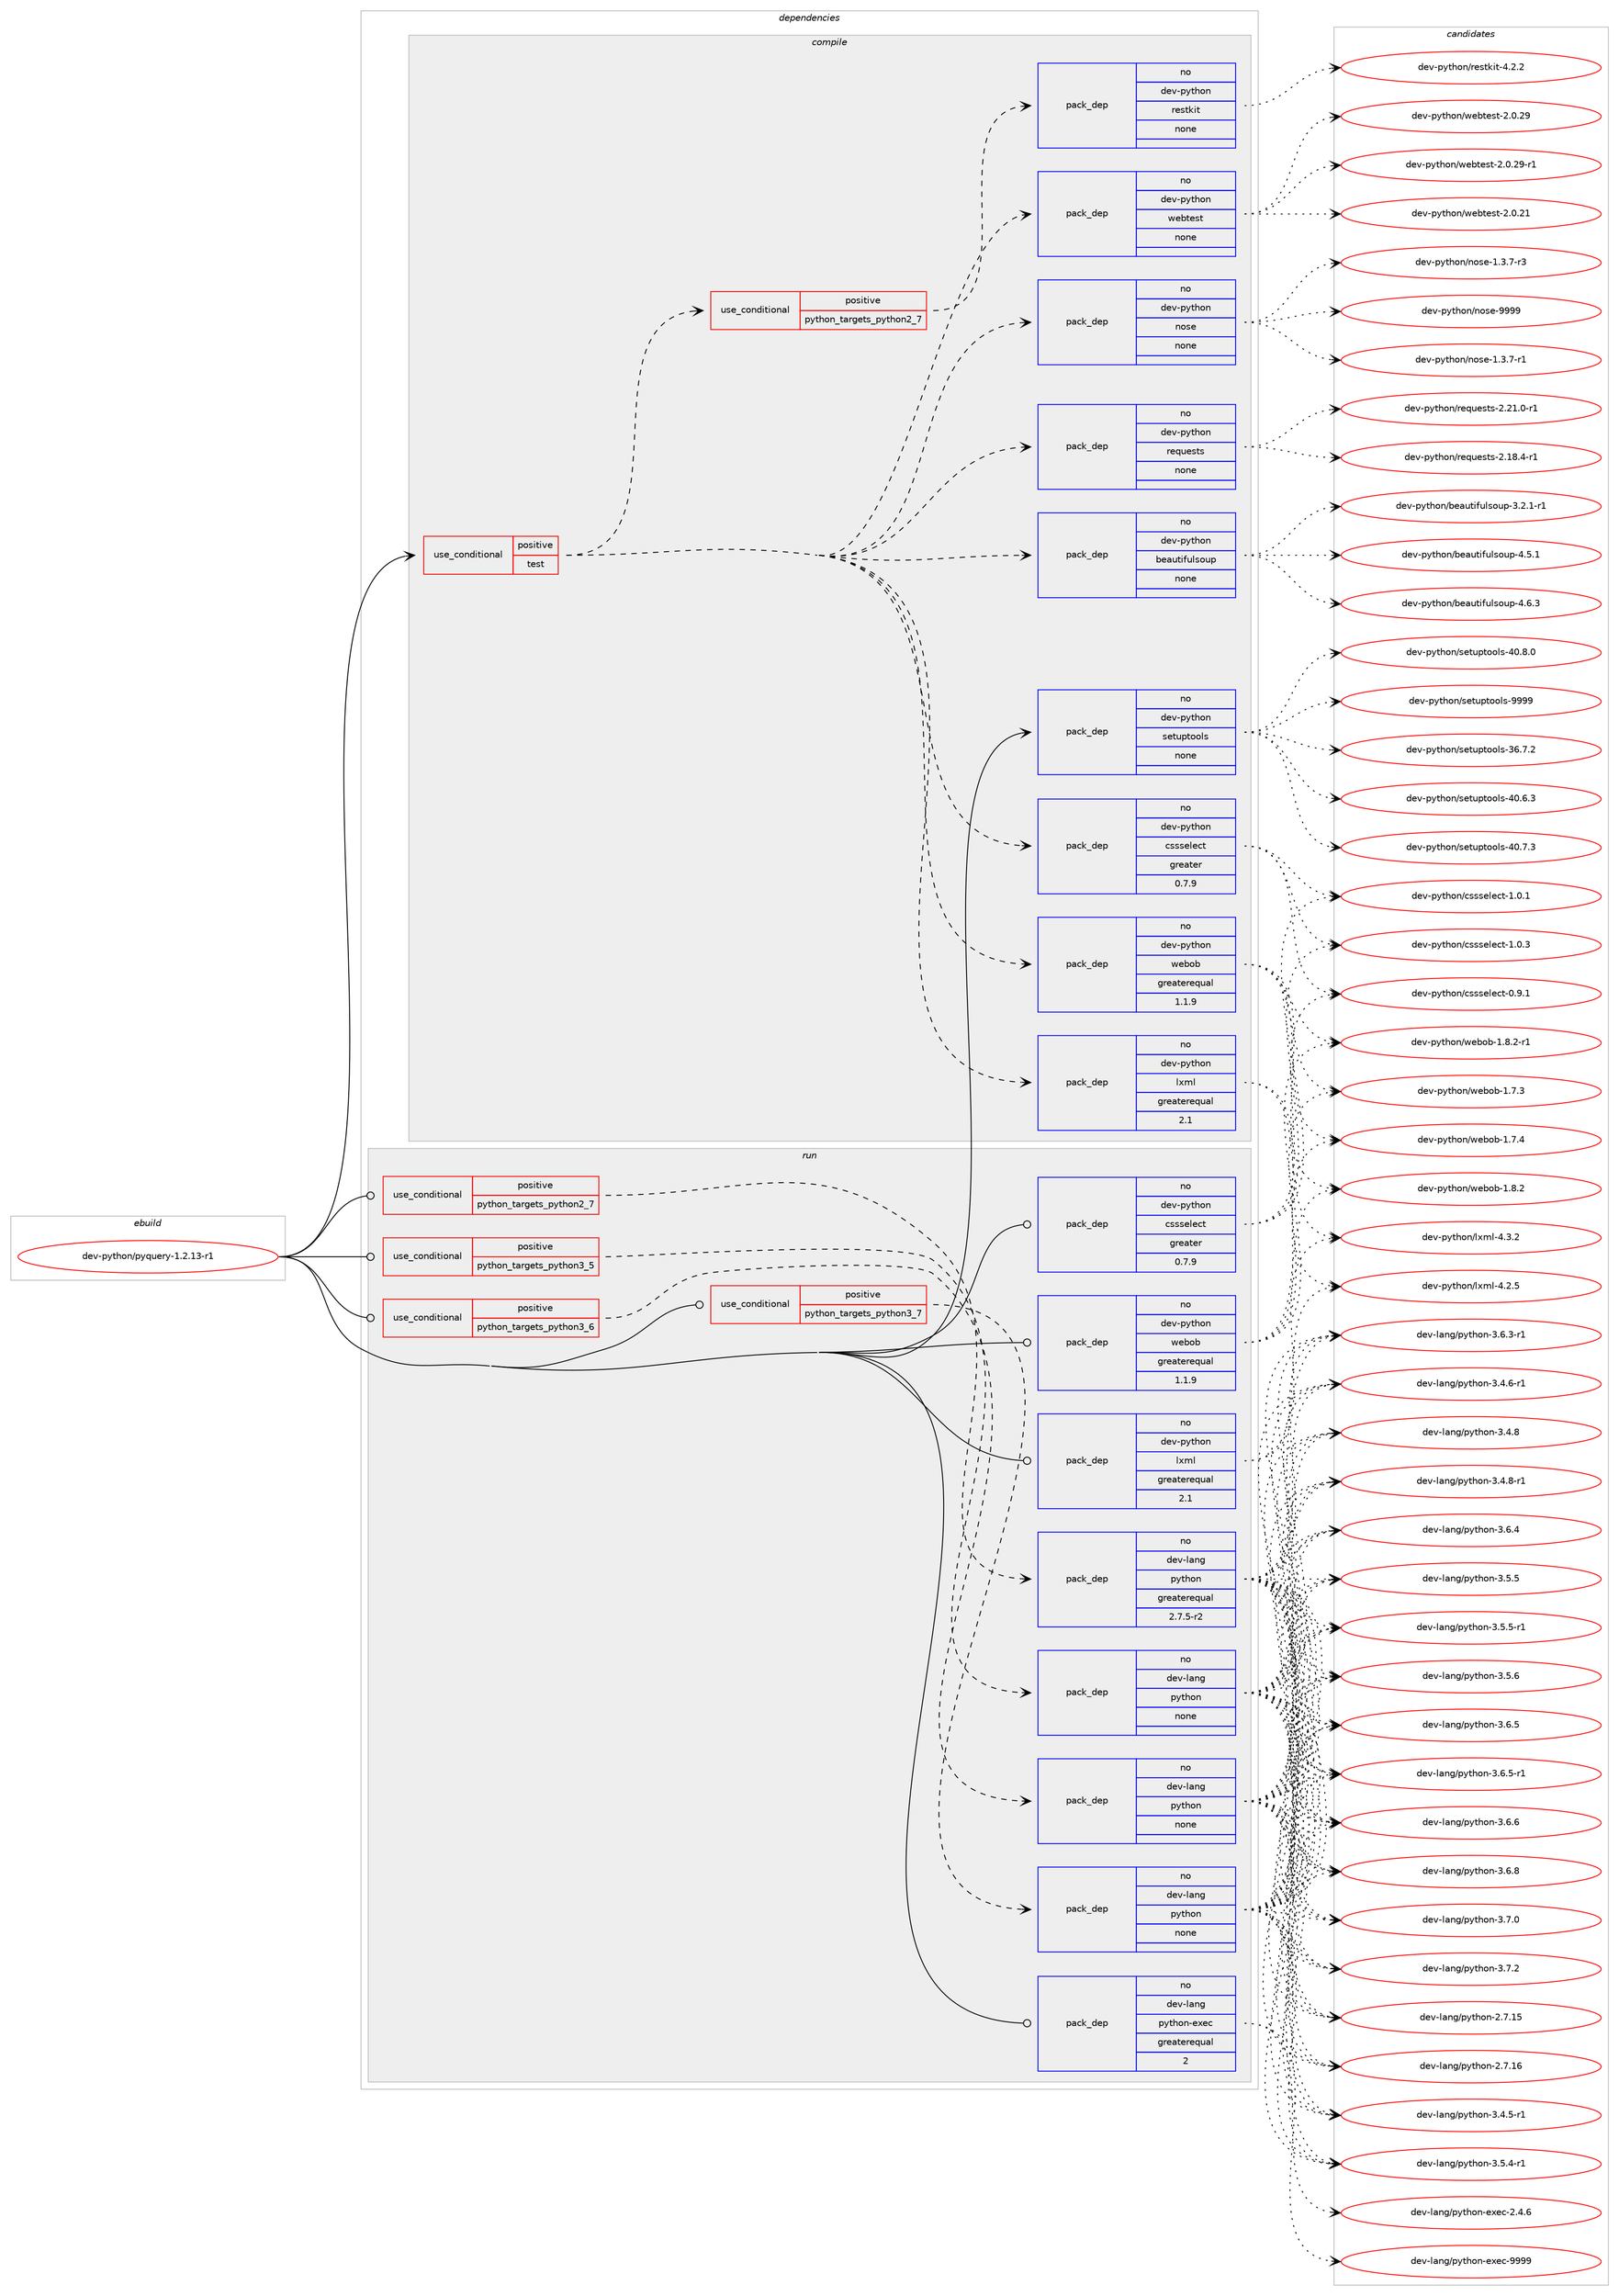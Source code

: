 digraph prolog {

# *************
# Graph options
# *************

newrank=true;
concentrate=true;
compound=true;
graph [rankdir=LR,fontname=Helvetica,fontsize=10,ranksep=1.5];#, ranksep=2.5, nodesep=0.2];
edge  [arrowhead=vee];
node  [fontname=Helvetica,fontsize=10];

# **********
# The ebuild
# **********

subgraph cluster_leftcol {
color=gray;
rank=same;
label=<<i>ebuild</i>>;
id [label="dev-python/pyquery-1.2.13-r1", color=red, width=4, href="../dev-python/pyquery-1.2.13-r1.svg"];
}

# ****************
# The dependencies
# ****************

subgraph cluster_midcol {
color=gray;
label=<<i>dependencies</i>>;
subgraph cluster_compile {
fillcolor="#eeeeee";
style=filled;
label=<<i>compile</i>>;
subgraph cond381639 {
dependency1431836 [label=<<TABLE BORDER="0" CELLBORDER="1" CELLSPACING="0" CELLPADDING="4"><TR><TD ROWSPAN="3" CELLPADDING="10">use_conditional</TD></TR><TR><TD>positive</TD></TR><TR><TD>test</TD></TR></TABLE>>, shape=none, color=red];
subgraph pack1026858 {
dependency1431837 [label=<<TABLE BORDER="0" CELLBORDER="1" CELLSPACING="0" CELLPADDING="4" WIDTH="220"><TR><TD ROWSPAN="6" CELLPADDING="30">pack_dep</TD></TR><TR><TD WIDTH="110">no</TD></TR><TR><TD>dev-python</TD></TR><TR><TD>lxml</TD></TR><TR><TD>greaterequal</TD></TR><TR><TD>2.1</TD></TR></TABLE>>, shape=none, color=blue];
}
dependency1431836:e -> dependency1431837:w [weight=20,style="dashed",arrowhead="vee"];
subgraph pack1026859 {
dependency1431838 [label=<<TABLE BORDER="0" CELLBORDER="1" CELLSPACING="0" CELLPADDING="4" WIDTH="220"><TR><TD ROWSPAN="6" CELLPADDING="30">pack_dep</TD></TR><TR><TD WIDTH="110">no</TD></TR><TR><TD>dev-python</TD></TR><TR><TD>cssselect</TD></TR><TR><TD>greater</TD></TR><TR><TD>0.7.9</TD></TR></TABLE>>, shape=none, color=blue];
}
dependency1431836:e -> dependency1431838:w [weight=20,style="dashed",arrowhead="vee"];
subgraph pack1026860 {
dependency1431839 [label=<<TABLE BORDER="0" CELLBORDER="1" CELLSPACING="0" CELLPADDING="4" WIDTH="220"><TR><TD ROWSPAN="6" CELLPADDING="30">pack_dep</TD></TR><TR><TD WIDTH="110">no</TD></TR><TR><TD>dev-python</TD></TR><TR><TD>webob</TD></TR><TR><TD>greaterequal</TD></TR><TR><TD>1.1.9</TD></TR></TABLE>>, shape=none, color=blue];
}
dependency1431836:e -> dependency1431839:w [weight=20,style="dashed",arrowhead="vee"];
subgraph pack1026861 {
dependency1431840 [label=<<TABLE BORDER="0" CELLBORDER="1" CELLSPACING="0" CELLPADDING="4" WIDTH="220"><TR><TD ROWSPAN="6" CELLPADDING="30">pack_dep</TD></TR><TR><TD WIDTH="110">no</TD></TR><TR><TD>dev-python</TD></TR><TR><TD>beautifulsoup</TD></TR><TR><TD>none</TD></TR><TR><TD></TD></TR></TABLE>>, shape=none, color=blue];
}
dependency1431836:e -> dependency1431840:w [weight=20,style="dashed",arrowhead="vee"];
subgraph pack1026862 {
dependency1431841 [label=<<TABLE BORDER="0" CELLBORDER="1" CELLSPACING="0" CELLPADDING="4" WIDTH="220"><TR><TD ROWSPAN="6" CELLPADDING="30">pack_dep</TD></TR><TR><TD WIDTH="110">no</TD></TR><TR><TD>dev-python</TD></TR><TR><TD>requests</TD></TR><TR><TD>none</TD></TR><TR><TD></TD></TR></TABLE>>, shape=none, color=blue];
}
dependency1431836:e -> dependency1431841:w [weight=20,style="dashed",arrowhead="vee"];
subgraph pack1026863 {
dependency1431842 [label=<<TABLE BORDER="0" CELLBORDER="1" CELLSPACING="0" CELLPADDING="4" WIDTH="220"><TR><TD ROWSPAN="6" CELLPADDING="30">pack_dep</TD></TR><TR><TD WIDTH="110">no</TD></TR><TR><TD>dev-python</TD></TR><TR><TD>nose</TD></TR><TR><TD>none</TD></TR><TR><TD></TD></TR></TABLE>>, shape=none, color=blue];
}
dependency1431836:e -> dependency1431842:w [weight=20,style="dashed",arrowhead="vee"];
subgraph pack1026864 {
dependency1431843 [label=<<TABLE BORDER="0" CELLBORDER="1" CELLSPACING="0" CELLPADDING="4" WIDTH="220"><TR><TD ROWSPAN="6" CELLPADDING="30">pack_dep</TD></TR><TR><TD WIDTH="110">no</TD></TR><TR><TD>dev-python</TD></TR><TR><TD>webtest</TD></TR><TR><TD>none</TD></TR><TR><TD></TD></TR></TABLE>>, shape=none, color=blue];
}
dependency1431836:e -> dependency1431843:w [weight=20,style="dashed",arrowhead="vee"];
subgraph cond381640 {
dependency1431844 [label=<<TABLE BORDER="0" CELLBORDER="1" CELLSPACING="0" CELLPADDING="4"><TR><TD ROWSPAN="3" CELLPADDING="10">use_conditional</TD></TR><TR><TD>positive</TD></TR><TR><TD>python_targets_python2_7</TD></TR></TABLE>>, shape=none, color=red];
subgraph pack1026865 {
dependency1431845 [label=<<TABLE BORDER="0" CELLBORDER="1" CELLSPACING="0" CELLPADDING="4" WIDTH="220"><TR><TD ROWSPAN="6" CELLPADDING="30">pack_dep</TD></TR><TR><TD WIDTH="110">no</TD></TR><TR><TD>dev-python</TD></TR><TR><TD>restkit</TD></TR><TR><TD>none</TD></TR><TR><TD></TD></TR></TABLE>>, shape=none, color=blue];
}
dependency1431844:e -> dependency1431845:w [weight=20,style="dashed",arrowhead="vee"];
}
dependency1431836:e -> dependency1431844:w [weight=20,style="dashed",arrowhead="vee"];
}
id:e -> dependency1431836:w [weight=20,style="solid",arrowhead="vee"];
subgraph pack1026866 {
dependency1431846 [label=<<TABLE BORDER="0" CELLBORDER="1" CELLSPACING="0" CELLPADDING="4" WIDTH="220"><TR><TD ROWSPAN="6" CELLPADDING="30">pack_dep</TD></TR><TR><TD WIDTH="110">no</TD></TR><TR><TD>dev-python</TD></TR><TR><TD>setuptools</TD></TR><TR><TD>none</TD></TR><TR><TD></TD></TR></TABLE>>, shape=none, color=blue];
}
id:e -> dependency1431846:w [weight=20,style="solid",arrowhead="vee"];
}
subgraph cluster_compileandrun {
fillcolor="#eeeeee";
style=filled;
label=<<i>compile and run</i>>;
}
subgraph cluster_run {
fillcolor="#eeeeee";
style=filled;
label=<<i>run</i>>;
subgraph cond381641 {
dependency1431847 [label=<<TABLE BORDER="0" CELLBORDER="1" CELLSPACING="0" CELLPADDING="4"><TR><TD ROWSPAN="3" CELLPADDING="10">use_conditional</TD></TR><TR><TD>positive</TD></TR><TR><TD>python_targets_python2_7</TD></TR></TABLE>>, shape=none, color=red];
subgraph pack1026867 {
dependency1431848 [label=<<TABLE BORDER="0" CELLBORDER="1" CELLSPACING="0" CELLPADDING="4" WIDTH="220"><TR><TD ROWSPAN="6" CELLPADDING="30">pack_dep</TD></TR><TR><TD WIDTH="110">no</TD></TR><TR><TD>dev-lang</TD></TR><TR><TD>python</TD></TR><TR><TD>greaterequal</TD></TR><TR><TD>2.7.5-r2</TD></TR></TABLE>>, shape=none, color=blue];
}
dependency1431847:e -> dependency1431848:w [weight=20,style="dashed",arrowhead="vee"];
}
id:e -> dependency1431847:w [weight=20,style="solid",arrowhead="odot"];
subgraph cond381642 {
dependency1431849 [label=<<TABLE BORDER="0" CELLBORDER="1" CELLSPACING="0" CELLPADDING="4"><TR><TD ROWSPAN="3" CELLPADDING="10">use_conditional</TD></TR><TR><TD>positive</TD></TR><TR><TD>python_targets_python3_5</TD></TR></TABLE>>, shape=none, color=red];
subgraph pack1026868 {
dependency1431850 [label=<<TABLE BORDER="0" CELLBORDER="1" CELLSPACING="0" CELLPADDING="4" WIDTH="220"><TR><TD ROWSPAN="6" CELLPADDING="30">pack_dep</TD></TR><TR><TD WIDTH="110">no</TD></TR><TR><TD>dev-lang</TD></TR><TR><TD>python</TD></TR><TR><TD>none</TD></TR><TR><TD></TD></TR></TABLE>>, shape=none, color=blue];
}
dependency1431849:e -> dependency1431850:w [weight=20,style="dashed",arrowhead="vee"];
}
id:e -> dependency1431849:w [weight=20,style="solid",arrowhead="odot"];
subgraph cond381643 {
dependency1431851 [label=<<TABLE BORDER="0" CELLBORDER="1" CELLSPACING="0" CELLPADDING="4"><TR><TD ROWSPAN="3" CELLPADDING="10">use_conditional</TD></TR><TR><TD>positive</TD></TR><TR><TD>python_targets_python3_6</TD></TR></TABLE>>, shape=none, color=red];
subgraph pack1026869 {
dependency1431852 [label=<<TABLE BORDER="0" CELLBORDER="1" CELLSPACING="0" CELLPADDING="4" WIDTH="220"><TR><TD ROWSPAN="6" CELLPADDING="30">pack_dep</TD></TR><TR><TD WIDTH="110">no</TD></TR><TR><TD>dev-lang</TD></TR><TR><TD>python</TD></TR><TR><TD>none</TD></TR><TR><TD></TD></TR></TABLE>>, shape=none, color=blue];
}
dependency1431851:e -> dependency1431852:w [weight=20,style="dashed",arrowhead="vee"];
}
id:e -> dependency1431851:w [weight=20,style="solid",arrowhead="odot"];
subgraph cond381644 {
dependency1431853 [label=<<TABLE BORDER="0" CELLBORDER="1" CELLSPACING="0" CELLPADDING="4"><TR><TD ROWSPAN="3" CELLPADDING="10">use_conditional</TD></TR><TR><TD>positive</TD></TR><TR><TD>python_targets_python3_7</TD></TR></TABLE>>, shape=none, color=red];
subgraph pack1026870 {
dependency1431854 [label=<<TABLE BORDER="0" CELLBORDER="1" CELLSPACING="0" CELLPADDING="4" WIDTH="220"><TR><TD ROWSPAN="6" CELLPADDING="30">pack_dep</TD></TR><TR><TD WIDTH="110">no</TD></TR><TR><TD>dev-lang</TD></TR><TR><TD>python</TD></TR><TR><TD>none</TD></TR><TR><TD></TD></TR></TABLE>>, shape=none, color=blue];
}
dependency1431853:e -> dependency1431854:w [weight=20,style="dashed",arrowhead="vee"];
}
id:e -> dependency1431853:w [weight=20,style="solid",arrowhead="odot"];
subgraph pack1026871 {
dependency1431855 [label=<<TABLE BORDER="0" CELLBORDER="1" CELLSPACING="0" CELLPADDING="4" WIDTH="220"><TR><TD ROWSPAN="6" CELLPADDING="30">pack_dep</TD></TR><TR><TD WIDTH="110">no</TD></TR><TR><TD>dev-lang</TD></TR><TR><TD>python-exec</TD></TR><TR><TD>greaterequal</TD></TR><TR><TD>2</TD></TR></TABLE>>, shape=none, color=blue];
}
id:e -> dependency1431855:w [weight=20,style="solid",arrowhead="odot"];
subgraph pack1026872 {
dependency1431856 [label=<<TABLE BORDER="0" CELLBORDER="1" CELLSPACING="0" CELLPADDING="4" WIDTH="220"><TR><TD ROWSPAN="6" CELLPADDING="30">pack_dep</TD></TR><TR><TD WIDTH="110">no</TD></TR><TR><TD>dev-python</TD></TR><TR><TD>cssselect</TD></TR><TR><TD>greater</TD></TR><TR><TD>0.7.9</TD></TR></TABLE>>, shape=none, color=blue];
}
id:e -> dependency1431856:w [weight=20,style="solid",arrowhead="odot"];
subgraph pack1026873 {
dependency1431857 [label=<<TABLE BORDER="0" CELLBORDER="1" CELLSPACING="0" CELLPADDING="4" WIDTH="220"><TR><TD ROWSPAN="6" CELLPADDING="30">pack_dep</TD></TR><TR><TD WIDTH="110">no</TD></TR><TR><TD>dev-python</TD></TR><TR><TD>lxml</TD></TR><TR><TD>greaterequal</TD></TR><TR><TD>2.1</TD></TR></TABLE>>, shape=none, color=blue];
}
id:e -> dependency1431857:w [weight=20,style="solid",arrowhead="odot"];
subgraph pack1026874 {
dependency1431858 [label=<<TABLE BORDER="0" CELLBORDER="1" CELLSPACING="0" CELLPADDING="4" WIDTH="220"><TR><TD ROWSPAN="6" CELLPADDING="30">pack_dep</TD></TR><TR><TD WIDTH="110">no</TD></TR><TR><TD>dev-python</TD></TR><TR><TD>webob</TD></TR><TR><TD>greaterequal</TD></TR><TR><TD>1.1.9</TD></TR></TABLE>>, shape=none, color=blue];
}
id:e -> dependency1431858:w [weight=20,style="solid",arrowhead="odot"];
}
}

# **************
# The candidates
# **************

subgraph cluster_choices {
rank=same;
color=gray;
label=<<i>candidates</i>>;

subgraph choice1026858 {
color=black;
nodesep=1;
choice1001011184511212111610411111047108120109108455246504653 [label="dev-python/lxml-4.2.5", color=red, width=4,href="../dev-python/lxml-4.2.5.svg"];
choice1001011184511212111610411111047108120109108455246514650 [label="dev-python/lxml-4.3.2", color=red, width=4,href="../dev-python/lxml-4.3.2.svg"];
dependency1431837:e -> choice1001011184511212111610411111047108120109108455246504653:w [style=dotted,weight="100"];
dependency1431837:e -> choice1001011184511212111610411111047108120109108455246514650:w [style=dotted,weight="100"];
}
subgraph choice1026859 {
color=black;
nodesep=1;
choice10010111845112121116104111110479911511511510110810199116454846574649 [label="dev-python/cssselect-0.9.1", color=red, width=4,href="../dev-python/cssselect-0.9.1.svg"];
choice10010111845112121116104111110479911511511510110810199116454946484649 [label="dev-python/cssselect-1.0.1", color=red, width=4,href="../dev-python/cssselect-1.0.1.svg"];
choice10010111845112121116104111110479911511511510110810199116454946484651 [label="dev-python/cssselect-1.0.3", color=red, width=4,href="../dev-python/cssselect-1.0.3.svg"];
dependency1431838:e -> choice10010111845112121116104111110479911511511510110810199116454846574649:w [style=dotted,weight="100"];
dependency1431838:e -> choice10010111845112121116104111110479911511511510110810199116454946484649:w [style=dotted,weight="100"];
dependency1431838:e -> choice10010111845112121116104111110479911511511510110810199116454946484651:w [style=dotted,weight="100"];
}
subgraph choice1026860 {
color=black;
nodesep=1;
choice10010111845112121116104111110471191019811198454946554651 [label="dev-python/webob-1.7.3", color=red, width=4,href="../dev-python/webob-1.7.3.svg"];
choice10010111845112121116104111110471191019811198454946554652 [label="dev-python/webob-1.7.4", color=red, width=4,href="../dev-python/webob-1.7.4.svg"];
choice10010111845112121116104111110471191019811198454946564650 [label="dev-python/webob-1.8.2", color=red, width=4,href="../dev-python/webob-1.8.2.svg"];
choice100101118451121211161041111104711910198111984549465646504511449 [label="dev-python/webob-1.8.2-r1", color=red, width=4,href="../dev-python/webob-1.8.2-r1.svg"];
dependency1431839:e -> choice10010111845112121116104111110471191019811198454946554651:w [style=dotted,weight="100"];
dependency1431839:e -> choice10010111845112121116104111110471191019811198454946554652:w [style=dotted,weight="100"];
dependency1431839:e -> choice10010111845112121116104111110471191019811198454946564650:w [style=dotted,weight="100"];
dependency1431839:e -> choice100101118451121211161041111104711910198111984549465646504511449:w [style=dotted,weight="100"];
}
subgraph choice1026861 {
color=black;
nodesep=1;
choice100101118451121211161041111104798101971171161051021171081151111171124551465046494511449 [label="dev-python/beautifulsoup-3.2.1-r1", color=red, width=4,href="../dev-python/beautifulsoup-3.2.1-r1.svg"];
choice10010111845112121116104111110479810197117116105102117108115111117112455246534649 [label="dev-python/beautifulsoup-4.5.1", color=red, width=4,href="../dev-python/beautifulsoup-4.5.1.svg"];
choice10010111845112121116104111110479810197117116105102117108115111117112455246544651 [label="dev-python/beautifulsoup-4.6.3", color=red, width=4,href="../dev-python/beautifulsoup-4.6.3.svg"];
dependency1431840:e -> choice100101118451121211161041111104798101971171161051021171081151111171124551465046494511449:w [style=dotted,weight="100"];
dependency1431840:e -> choice10010111845112121116104111110479810197117116105102117108115111117112455246534649:w [style=dotted,weight="100"];
dependency1431840:e -> choice10010111845112121116104111110479810197117116105102117108115111117112455246544651:w [style=dotted,weight="100"];
}
subgraph choice1026862 {
color=black;
nodesep=1;
choice1001011184511212111610411111047114101113117101115116115455046495646524511449 [label="dev-python/requests-2.18.4-r1", color=red, width=4,href="../dev-python/requests-2.18.4-r1.svg"];
choice1001011184511212111610411111047114101113117101115116115455046504946484511449 [label="dev-python/requests-2.21.0-r1", color=red, width=4,href="../dev-python/requests-2.21.0-r1.svg"];
dependency1431841:e -> choice1001011184511212111610411111047114101113117101115116115455046495646524511449:w [style=dotted,weight="100"];
dependency1431841:e -> choice1001011184511212111610411111047114101113117101115116115455046504946484511449:w [style=dotted,weight="100"];
}
subgraph choice1026863 {
color=black;
nodesep=1;
choice10010111845112121116104111110471101111151014549465146554511449 [label="dev-python/nose-1.3.7-r1", color=red, width=4,href="../dev-python/nose-1.3.7-r1.svg"];
choice10010111845112121116104111110471101111151014549465146554511451 [label="dev-python/nose-1.3.7-r3", color=red, width=4,href="../dev-python/nose-1.3.7-r3.svg"];
choice10010111845112121116104111110471101111151014557575757 [label="dev-python/nose-9999", color=red, width=4,href="../dev-python/nose-9999.svg"];
dependency1431842:e -> choice10010111845112121116104111110471101111151014549465146554511449:w [style=dotted,weight="100"];
dependency1431842:e -> choice10010111845112121116104111110471101111151014549465146554511451:w [style=dotted,weight="100"];
dependency1431842:e -> choice10010111845112121116104111110471101111151014557575757:w [style=dotted,weight="100"];
}
subgraph choice1026864 {
color=black;
nodesep=1;
choice10010111845112121116104111110471191019811610111511645504648465049 [label="dev-python/webtest-2.0.21", color=red, width=4,href="../dev-python/webtest-2.0.21.svg"];
choice10010111845112121116104111110471191019811610111511645504648465057 [label="dev-python/webtest-2.0.29", color=red, width=4,href="../dev-python/webtest-2.0.29.svg"];
choice100101118451121211161041111104711910198116101115116455046484650574511449 [label="dev-python/webtest-2.0.29-r1", color=red, width=4,href="../dev-python/webtest-2.0.29-r1.svg"];
dependency1431843:e -> choice10010111845112121116104111110471191019811610111511645504648465049:w [style=dotted,weight="100"];
dependency1431843:e -> choice10010111845112121116104111110471191019811610111511645504648465057:w [style=dotted,weight="100"];
dependency1431843:e -> choice100101118451121211161041111104711910198116101115116455046484650574511449:w [style=dotted,weight="100"];
}
subgraph choice1026865 {
color=black;
nodesep=1;
choice1001011184511212111610411111047114101115116107105116455246504650 [label="dev-python/restkit-4.2.2", color=red, width=4,href="../dev-python/restkit-4.2.2.svg"];
dependency1431845:e -> choice1001011184511212111610411111047114101115116107105116455246504650:w [style=dotted,weight="100"];
}
subgraph choice1026866 {
color=black;
nodesep=1;
choice100101118451121211161041111104711510111611711211611111110811545515446554650 [label="dev-python/setuptools-36.7.2", color=red, width=4,href="../dev-python/setuptools-36.7.2.svg"];
choice100101118451121211161041111104711510111611711211611111110811545524846544651 [label="dev-python/setuptools-40.6.3", color=red, width=4,href="../dev-python/setuptools-40.6.3.svg"];
choice100101118451121211161041111104711510111611711211611111110811545524846554651 [label="dev-python/setuptools-40.7.3", color=red, width=4,href="../dev-python/setuptools-40.7.3.svg"];
choice100101118451121211161041111104711510111611711211611111110811545524846564648 [label="dev-python/setuptools-40.8.0", color=red, width=4,href="../dev-python/setuptools-40.8.0.svg"];
choice10010111845112121116104111110471151011161171121161111111081154557575757 [label="dev-python/setuptools-9999", color=red, width=4,href="../dev-python/setuptools-9999.svg"];
dependency1431846:e -> choice100101118451121211161041111104711510111611711211611111110811545515446554650:w [style=dotted,weight="100"];
dependency1431846:e -> choice100101118451121211161041111104711510111611711211611111110811545524846544651:w [style=dotted,weight="100"];
dependency1431846:e -> choice100101118451121211161041111104711510111611711211611111110811545524846554651:w [style=dotted,weight="100"];
dependency1431846:e -> choice100101118451121211161041111104711510111611711211611111110811545524846564648:w [style=dotted,weight="100"];
dependency1431846:e -> choice10010111845112121116104111110471151011161171121161111111081154557575757:w [style=dotted,weight="100"];
}
subgraph choice1026867 {
color=black;
nodesep=1;
choice10010111845108971101034711212111610411111045504655464953 [label="dev-lang/python-2.7.15", color=red, width=4,href="../dev-lang/python-2.7.15.svg"];
choice10010111845108971101034711212111610411111045504655464954 [label="dev-lang/python-2.7.16", color=red, width=4,href="../dev-lang/python-2.7.16.svg"];
choice1001011184510897110103471121211161041111104551465246534511449 [label="dev-lang/python-3.4.5-r1", color=red, width=4,href="../dev-lang/python-3.4.5-r1.svg"];
choice1001011184510897110103471121211161041111104551465246544511449 [label="dev-lang/python-3.4.6-r1", color=red, width=4,href="../dev-lang/python-3.4.6-r1.svg"];
choice100101118451089711010347112121116104111110455146524656 [label="dev-lang/python-3.4.8", color=red, width=4,href="../dev-lang/python-3.4.8.svg"];
choice1001011184510897110103471121211161041111104551465246564511449 [label="dev-lang/python-3.4.8-r1", color=red, width=4,href="../dev-lang/python-3.4.8-r1.svg"];
choice1001011184510897110103471121211161041111104551465346524511449 [label="dev-lang/python-3.5.4-r1", color=red, width=4,href="../dev-lang/python-3.5.4-r1.svg"];
choice100101118451089711010347112121116104111110455146534653 [label="dev-lang/python-3.5.5", color=red, width=4,href="../dev-lang/python-3.5.5.svg"];
choice1001011184510897110103471121211161041111104551465346534511449 [label="dev-lang/python-3.5.5-r1", color=red, width=4,href="../dev-lang/python-3.5.5-r1.svg"];
choice100101118451089711010347112121116104111110455146534654 [label="dev-lang/python-3.5.6", color=red, width=4,href="../dev-lang/python-3.5.6.svg"];
choice1001011184510897110103471121211161041111104551465446514511449 [label="dev-lang/python-3.6.3-r1", color=red, width=4,href="../dev-lang/python-3.6.3-r1.svg"];
choice100101118451089711010347112121116104111110455146544652 [label="dev-lang/python-3.6.4", color=red, width=4,href="../dev-lang/python-3.6.4.svg"];
choice100101118451089711010347112121116104111110455146544653 [label="dev-lang/python-3.6.5", color=red, width=4,href="../dev-lang/python-3.6.5.svg"];
choice1001011184510897110103471121211161041111104551465446534511449 [label="dev-lang/python-3.6.5-r1", color=red, width=4,href="../dev-lang/python-3.6.5-r1.svg"];
choice100101118451089711010347112121116104111110455146544654 [label="dev-lang/python-3.6.6", color=red, width=4,href="../dev-lang/python-3.6.6.svg"];
choice100101118451089711010347112121116104111110455146544656 [label="dev-lang/python-3.6.8", color=red, width=4,href="../dev-lang/python-3.6.8.svg"];
choice100101118451089711010347112121116104111110455146554648 [label="dev-lang/python-3.7.0", color=red, width=4,href="../dev-lang/python-3.7.0.svg"];
choice100101118451089711010347112121116104111110455146554650 [label="dev-lang/python-3.7.2", color=red, width=4,href="../dev-lang/python-3.7.2.svg"];
dependency1431848:e -> choice10010111845108971101034711212111610411111045504655464953:w [style=dotted,weight="100"];
dependency1431848:e -> choice10010111845108971101034711212111610411111045504655464954:w [style=dotted,weight="100"];
dependency1431848:e -> choice1001011184510897110103471121211161041111104551465246534511449:w [style=dotted,weight="100"];
dependency1431848:e -> choice1001011184510897110103471121211161041111104551465246544511449:w [style=dotted,weight="100"];
dependency1431848:e -> choice100101118451089711010347112121116104111110455146524656:w [style=dotted,weight="100"];
dependency1431848:e -> choice1001011184510897110103471121211161041111104551465246564511449:w [style=dotted,weight="100"];
dependency1431848:e -> choice1001011184510897110103471121211161041111104551465346524511449:w [style=dotted,weight="100"];
dependency1431848:e -> choice100101118451089711010347112121116104111110455146534653:w [style=dotted,weight="100"];
dependency1431848:e -> choice1001011184510897110103471121211161041111104551465346534511449:w [style=dotted,weight="100"];
dependency1431848:e -> choice100101118451089711010347112121116104111110455146534654:w [style=dotted,weight="100"];
dependency1431848:e -> choice1001011184510897110103471121211161041111104551465446514511449:w [style=dotted,weight="100"];
dependency1431848:e -> choice100101118451089711010347112121116104111110455146544652:w [style=dotted,weight="100"];
dependency1431848:e -> choice100101118451089711010347112121116104111110455146544653:w [style=dotted,weight="100"];
dependency1431848:e -> choice1001011184510897110103471121211161041111104551465446534511449:w [style=dotted,weight="100"];
dependency1431848:e -> choice100101118451089711010347112121116104111110455146544654:w [style=dotted,weight="100"];
dependency1431848:e -> choice100101118451089711010347112121116104111110455146544656:w [style=dotted,weight="100"];
dependency1431848:e -> choice100101118451089711010347112121116104111110455146554648:w [style=dotted,weight="100"];
dependency1431848:e -> choice100101118451089711010347112121116104111110455146554650:w [style=dotted,weight="100"];
}
subgraph choice1026868 {
color=black;
nodesep=1;
choice10010111845108971101034711212111610411111045504655464953 [label="dev-lang/python-2.7.15", color=red, width=4,href="../dev-lang/python-2.7.15.svg"];
choice10010111845108971101034711212111610411111045504655464954 [label="dev-lang/python-2.7.16", color=red, width=4,href="../dev-lang/python-2.7.16.svg"];
choice1001011184510897110103471121211161041111104551465246534511449 [label="dev-lang/python-3.4.5-r1", color=red, width=4,href="../dev-lang/python-3.4.5-r1.svg"];
choice1001011184510897110103471121211161041111104551465246544511449 [label="dev-lang/python-3.4.6-r1", color=red, width=4,href="../dev-lang/python-3.4.6-r1.svg"];
choice100101118451089711010347112121116104111110455146524656 [label="dev-lang/python-3.4.8", color=red, width=4,href="../dev-lang/python-3.4.8.svg"];
choice1001011184510897110103471121211161041111104551465246564511449 [label="dev-lang/python-3.4.8-r1", color=red, width=4,href="../dev-lang/python-3.4.8-r1.svg"];
choice1001011184510897110103471121211161041111104551465346524511449 [label="dev-lang/python-3.5.4-r1", color=red, width=4,href="../dev-lang/python-3.5.4-r1.svg"];
choice100101118451089711010347112121116104111110455146534653 [label="dev-lang/python-3.5.5", color=red, width=4,href="../dev-lang/python-3.5.5.svg"];
choice1001011184510897110103471121211161041111104551465346534511449 [label="dev-lang/python-3.5.5-r1", color=red, width=4,href="../dev-lang/python-3.5.5-r1.svg"];
choice100101118451089711010347112121116104111110455146534654 [label="dev-lang/python-3.5.6", color=red, width=4,href="../dev-lang/python-3.5.6.svg"];
choice1001011184510897110103471121211161041111104551465446514511449 [label="dev-lang/python-3.6.3-r1", color=red, width=4,href="../dev-lang/python-3.6.3-r1.svg"];
choice100101118451089711010347112121116104111110455146544652 [label="dev-lang/python-3.6.4", color=red, width=4,href="../dev-lang/python-3.6.4.svg"];
choice100101118451089711010347112121116104111110455146544653 [label="dev-lang/python-3.6.5", color=red, width=4,href="../dev-lang/python-3.6.5.svg"];
choice1001011184510897110103471121211161041111104551465446534511449 [label="dev-lang/python-3.6.5-r1", color=red, width=4,href="../dev-lang/python-3.6.5-r1.svg"];
choice100101118451089711010347112121116104111110455146544654 [label="dev-lang/python-3.6.6", color=red, width=4,href="../dev-lang/python-3.6.6.svg"];
choice100101118451089711010347112121116104111110455146544656 [label="dev-lang/python-3.6.8", color=red, width=4,href="../dev-lang/python-3.6.8.svg"];
choice100101118451089711010347112121116104111110455146554648 [label="dev-lang/python-3.7.0", color=red, width=4,href="../dev-lang/python-3.7.0.svg"];
choice100101118451089711010347112121116104111110455146554650 [label="dev-lang/python-3.7.2", color=red, width=4,href="../dev-lang/python-3.7.2.svg"];
dependency1431850:e -> choice10010111845108971101034711212111610411111045504655464953:w [style=dotted,weight="100"];
dependency1431850:e -> choice10010111845108971101034711212111610411111045504655464954:w [style=dotted,weight="100"];
dependency1431850:e -> choice1001011184510897110103471121211161041111104551465246534511449:w [style=dotted,weight="100"];
dependency1431850:e -> choice1001011184510897110103471121211161041111104551465246544511449:w [style=dotted,weight="100"];
dependency1431850:e -> choice100101118451089711010347112121116104111110455146524656:w [style=dotted,weight="100"];
dependency1431850:e -> choice1001011184510897110103471121211161041111104551465246564511449:w [style=dotted,weight="100"];
dependency1431850:e -> choice1001011184510897110103471121211161041111104551465346524511449:w [style=dotted,weight="100"];
dependency1431850:e -> choice100101118451089711010347112121116104111110455146534653:w [style=dotted,weight="100"];
dependency1431850:e -> choice1001011184510897110103471121211161041111104551465346534511449:w [style=dotted,weight="100"];
dependency1431850:e -> choice100101118451089711010347112121116104111110455146534654:w [style=dotted,weight="100"];
dependency1431850:e -> choice1001011184510897110103471121211161041111104551465446514511449:w [style=dotted,weight="100"];
dependency1431850:e -> choice100101118451089711010347112121116104111110455146544652:w [style=dotted,weight="100"];
dependency1431850:e -> choice100101118451089711010347112121116104111110455146544653:w [style=dotted,weight="100"];
dependency1431850:e -> choice1001011184510897110103471121211161041111104551465446534511449:w [style=dotted,weight="100"];
dependency1431850:e -> choice100101118451089711010347112121116104111110455146544654:w [style=dotted,weight="100"];
dependency1431850:e -> choice100101118451089711010347112121116104111110455146544656:w [style=dotted,weight="100"];
dependency1431850:e -> choice100101118451089711010347112121116104111110455146554648:w [style=dotted,weight="100"];
dependency1431850:e -> choice100101118451089711010347112121116104111110455146554650:w [style=dotted,weight="100"];
}
subgraph choice1026869 {
color=black;
nodesep=1;
choice10010111845108971101034711212111610411111045504655464953 [label="dev-lang/python-2.7.15", color=red, width=4,href="../dev-lang/python-2.7.15.svg"];
choice10010111845108971101034711212111610411111045504655464954 [label="dev-lang/python-2.7.16", color=red, width=4,href="../dev-lang/python-2.7.16.svg"];
choice1001011184510897110103471121211161041111104551465246534511449 [label="dev-lang/python-3.4.5-r1", color=red, width=4,href="../dev-lang/python-3.4.5-r1.svg"];
choice1001011184510897110103471121211161041111104551465246544511449 [label="dev-lang/python-3.4.6-r1", color=red, width=4,href="../dev-lang/python-3.4.6-r1.svg"];
choice100101118451089711010347112121116104111110455146524656 [label="dev-lang/python-3.4.8", color=red, width=4,href="../dev-lang/python-3.4.8.svg"];
choice1001011184510897110103471121211161041111104551465246564511449 [label="dev-lang/python-3.4.8-r1", color=red, width=4,href="../dev-lang/python-3.4.8-r1.svg"];
choice1001011184510897110103471121211161041111104551465346524511449 [label="dev-lang/python-3.5.4-r1", color=red, width=4,href="../dev-lang/python-3.5.4-r1.svg"];
choice100101118451089711010347112121116104111110455146534653 [label="dev-lang/python-3.5.5", color=red, width=4,href="../dev-lang/python-3.5.5.svg"];
choice1001011184510897110103471121211161041111104551465346534511449 [label="dev-lang/python-3.5.5-r1", color=red, width=4,href="../dev-lang/python-3.5.5-r1.svg"];
choice100101118451089711010347112121116104111110455146534654 [label="dev-lang/python-3.5.6", color=red, width=4,href="../dev-lang/python-3.5.6.svg"];
choice1001011184510897110103471121211161041111104551465446514511449 [label="dev-lang/python-3.6.3-r1", color=red, width=4,href="../dev-lang/python-3.6.3-r1.svg"];
choice100101118451089711010347112121116104111110455146544652 [label="dev-lang/python-3.6.4", color=red, width=4,href="../dev-lang/python-3.6.4.svg"];
choice100101118451089711010347112121116104111110455146544653 [label="dev-lang/python-3.6.5", color=red, width=4,href="../dev-lang/python-3.6.5.svg"];
choice1001011184510897110103471121211161041111104551465446534511449 [label="dev-lang/python-3.6.5-r1", color=red, width=4,href="../dev-lang/python-3.6.5-r1.svg"];
choice100101118451089711010347112121116104111110455146544654 [label="dev-lang/python-3.6.6", color=red, width=4,href="../dev-lang/python-3.6.6.svg"];
choice100101118451089711010347112121116104111110455146544656 [label="dev-lang/python-3.6.8", color=red, width=4,href="../dev-lang/python-3.6.8.svg"];
choice100101118451089711010347112121116104111110455146554648 [label="dev-lang/python-3.7.0", color=red, width=4,href="../dev-lang/python-3.7.0.svg"];
choice100101118451089711010347112121116104111110455146554650 [label="dev-lang/python-3.7.2", color=red, width=4,href="../dev-lang/python-3.7.2.svg"];
dependency1431852:e -> choice10010111845108971101034711212111610411111045504655464953:w [style=dotted,weight="100"];
dependency1431852:e -> choice10010111845108971101034711212111610411111045504655464954:w [style=dotted,weight="100"];
dependency1431852:e -> choice1001011184510897110103471121211161041111104551465246534511449:w [style=dotted,weight="100"];
dependency1431852:e -> choice1001011184510897110103471121211161041111104551465246544511449:w [style=dotted,weight="100"];
dependency1431852:e -> choice100101118451089711010347112121116104111110455146524656:w [style=dotted,weight="100"];
dependency1431852:e -> choice1001011184510897110103471121211161041111104551465246564511449:w [style=dotted,weight="100"];
dependency1431852:e -> choice1001011184510897110103471121211161041111104551465346524511449:w [style=dotted,weight="100"];
dependency1431852:e -> choice100101118451089711010347112121116104111110455146534653:w [style=dotted,weight="100"];
dependency1431852:e -> choice1001011184510897110103471121211161041111104551465346534511449:w [style=dotted,weight="100"];
dependency1431852:e -> choice100101118451089711010347112121116104111110455146534654:w [style=dotted,weight="100"];
dependency1431852:e -> choice1001011184510897110103471121211161041111104551465446514511449:w [style=dotted,weight="100"];
dependency1431852:e -> choice100101118451089711010347112121116104111110455146544652:w [style=dotted,weight="100"];
dependency1431852:e -> choice100101118451089711010347112121116104111110455146544653:w [style=dotted,weight="100"];
dependency1431852:e -> choice1001011184510897110103471121211161041111104551465446534511449:w [style=dotted,weight="100"];
dependency1431852:e -> choice100101118451089711010347112121116104111110455146544654:w [style=dotted,weight="100"];
dependency1431852:e -> choice100101118451089711010347112121116104111110455146544656:w [style=dotted,weight="100"];
dependency1431852:e -> choice100101118451089711010347112121116104111110455146554648:w [style=dotted,weight="100"];
dependency1431852:e -> choice100101118451089711010347112121116104111110455146554650:w [style=dotted,weight="100"];
}
subgraph choice1026870 {
color=black;
nodesep=1;
choice10010111845108971101034711212111610411111045504655464953 [label="dev-lang/python-2.7.15", color=red, width=4,href="../dev-lang/python-2.7.15.svg"];
choice10010111845108971101034711212111610411111045504655464954 [label="dev-lang/python-2.7.16", color=red, width=4,href="../dev-lang/python-2.7.16.svg"];
choice1001011184510897110103471121211161041111104551465246534511449 [label="dev-lang/python-3.4.5-r1", color=red, width=4,href="../dev-lang/python-3.4.5-r1.svg"];
choice1001011184510897110103471121211161041111104551465246544511449 [label="dev-lang/python-3.4.6-r1", color=red, width=4,href="../dev-lang/python-3.4.6-r1.svg"];
choice100101118451089711010347112121116104111110455146524656 [label="dev-lang/python-3.4.8", color=red, width=4,href="../dev-lang/python-3.4.8.svg"];
choice1001011184510897110103471121211161041111104551465246564511449 [label="dev-lang/python-3.4.8-r1", color=red, width=4,href="../dev-lang/python-3.4.8-r1.svg"];
choice1001011184510897110103471121211161041111104551465346524511449 [label="dev-lang/python-3.5.4-r1", color=red, width=4,href="../dev-lang/python-3.5.4-r1.svg"];
choice100101118451089711010347112121116104111110455146534653 [label="dev-lang/python-3.5.5", color=red, width=4,href="../dev-lang/python-3.5.5.svg"];
choice1001011184510897110103471121211161041111104551465346534511449 [label="dev-lang/python-3.5.5-r1", color=red, width=4,href="../dev-lang/python-3.5.5-r1.svg"];
choice100101118451089711010347112121116104111110455146534654 [label="dev-lang/python-3.5.6", color=red, width=4,href="../dev-lang/python-3.5.6.svg"];
choice1001011184510897110103471121211161041111104551465446514511449 [label="dev-lang/python-3.6.3-r1", color=red, width=4,href="../dev-lang/python-3.6.3-r1.svg"];
choice100101118451089711010347112121116104111110455146544652 [label="dev-lang/python-3.6.4", color=red, width=4,href="../dev-lang/python-3.6.4.svg"];
choice100101118451089711010347112121116104111110455146544653 [label="dev-lang/python-3.6.5", color=red, width=4,href="../dev-lang/python-3.6.5.svg"];
choice1001011184510897110103471121211161041111104551465446534511449 [label="dev-lang/python-3.6.5-r1", color=red, width=4,href="../dev-lang/python-3.6.5-r1.svg"];
choice100101118451089711010347112121116104111110455146544654 [label="dev-lang/python-3.6.6", color=red, width=4,href="../dev-lang/python-3.6.6.svg"];
choice100101118451089711010347112121116104111110455146544656 [label="dev-lang/python-3.6.8", color=red, width=4,href="../dev-lang/python-3.6.8.svg"];
choice100101118451089711010347112121116104111110455146554648 [label="dev-lang/python-3.7.0", color=red, width=4,href="../dev-lang/python-3.7.0.svg"];
choice100101118451089711010347112121116104111110455146554650 [label="dev-lang/python-3.7.2", color=red, width=4,href="../dev-lang/python-3.7.2.svg"];
dependency1431854:e -> choice10010111845108971101034711212111610411111045504655464953:w [style=dotted,weight="100"];
dependency1431854:e -> choice10010111845108971101034711212111610411111045504655464954:w [style=dotted,weight="100"];
dependency1431854:e -> choice1001011184510897110103471121211161041111104551465246534511449:w [style=dotted,weight="100"];
dependency1431854:e -> choice1001011184510897110103471121211161041111104551465246544511449:w [style=dotted,weight="100"];
dependency1431854:e -> choice100101118451089711010347112121116104111110455146524656:w [style=dotted,weight="100"];
dependency1431854:e -> choice1001011184510897110103471121211161041111104551465246564511449:w [style=dotted,weight="100"];
dependency1431854:e -> choice1001011184510897110103471121211161041111104551465346524511449:w [style=dotted,weight="100"];
dependency1431854:e -> choice100101118451089711010347112121116104111110455146534653:w [style=dotted,weight="100"];
dependency1431854:e -> choice1001011184510897110103471121211161041111104551465346534511449:w [style=dotted,weight="100"];
dependency1431854:e -> choice100101118451089711010347112121116104111110455146534654:w [style=dotted,weight="100"];
dependency1431854:e -> choice1001011184510897110103471121211161041111104551465446514511449:w [style=dotted,weight="100"];
dependency1431854:e -> choice100101118451089711010347112121116104111110455146544652:w [style=dotted,weight="100"];
dependency1431854:e -> choice100101118451089711010347112121116104111110455146544653:w [style=dotted,weight="100"];
dependency1431854:e -> choice1001011184510897110103471121211161041111104551465446534511449:w [style=dotted,weight="100"];
dependency1431854:e -> choice100101118451089711010347112121116104111110455146544654:w [style=dotted,weight="100"];
dependency1431854:e -> choice100101118451089711010347112121116104111110455146544656:w [style=dotted,weight="100"];
dependency1431854:e -> choice100101118451089711010347112121116104111110455146554648:w [style=dotted,weight="100"];
dependency1431854:e -> choice100101118451089711010347112121116104111110455146554650:w [style=dotted,weight="100"];
}
subgraph choice1026871 {
color=black;
nodesep=1;
choice1001011184510897110103471121211161041111104510112010199455046524654 [label="dev-lang/python-exec-2.4.6", color=red, width=4,href="../dev-lang/python-exec-2.4.6.svg"];
choice10010111845108971101034711212111610411111045101120101994557575757 [label="dev-lang/python-exec-9999", color=red, width=4,href="../dev-lang/python-exec-9999.svg"];
dependency1431855:e -> choice1001011184510897110103471121211161041111104510112010199455046524654:w [style=dotted,weight="100"];
dependency1431855:e -> choice10010111845108971101034711212111610411111045101120101994557575757:w [style=dotted,weight="100"];
}
subgraph choice1026872 {
color=black;
nodesep=1;
choice10010111845112121116104111110479911511511510110810199116454846574649 [label="dev-python/cssselect-0.9.1", color=red, width=4,href="../dev-python/cssselect-0.9.1.svg"];
choice10010111845112121116104111110479911511511510110810199116454946484649 [label="dev-python/cssselect-1.0.1", color=red, width=4,href="../dev-python/cssselect-1.0.1.svg"];
choice10010111845112121116104111110479911511511510110810199116454946484651 [label="dev-python/cssselect-1.0.3", color=red, width=4,href="../dev-python/cssselect-1.0.3.svg"];
dependency1431856:e -> choice10010111845112121116104111110479911511511510110810199116454846574649:w [style=dotted,weight="100"];
dependency1431856:e -> choice10010111845112121116104111110479911511511510110810199116454946484649:w [style=dotted,weight="100"];
dependency1431856:e -> choice10010111845112121116104111110479911511511510110810199116454946484651:w [style=dotted,weight="100"];
}
subgraph choice1026873 {
color=black;
nodesep=1;
choice1001011184511212111610411111047108120109108455246504653 [label="dev-python/lxml-4.2.5", color=red, width=4,href="../dev-python/lxml-4.2.5.svg"];
choice1001011184511212111610411111047108120109108455246514650 [label="dev-python/lxml-4.3.2", color=red, width=4,href="../dev-python/lxml-4.3.2.svg"];
dependency1431857:e -> choice1001011184511212111610411111047108120109108455246504653:w [style=dotted,weight="100"];
dependency1431857:e -> choice1001011184511212111610411111047108120109108455246514650:w [style=dotted,weight="100"];
}
subgraph choice1026874 {
color=black;
nodesep=1;
choice10010111845112121116104111110471191019811198454946554651 [label="dev-python/webob-1.7.3", color=red, width=4,href="../dev-python/webob-1.7.3.svg"];
choice10010111845112121116104111110471191019811198454946554652 [label="dev-python/webob-1.7.4", color=red, width=4,href="../dev-python/webob-1.7.4.svg"];
choice10010111845112121116104111110471191019811198454946564650 [label="dev-python/webob-1.8.2", color=red, width=4,href="../dev-python/webob-1.8.2.svg"];
choice100101118451121211161041111104711910198111984549465646504511449 [label="dev-python/webob-1.8.2-r1", color=red, width=4,href="../dev-python/webob-1.8.2-r1.svg"];
dependency1431858:e -> choice10010111845112121116104111110471191019811198454946554651:w [style=dotted,weight="100"];
dependency1431858:e -> choice10010111845112121116104111110471191019811198454946554652:w [style=dotted,weight="100"];
dependency1431858:e -> choice10010111845112121116104111110471191019811198454946564650:w [style=dotted,weight="100"];
dependency1431858:e -> choice100101118451121211161041111104711910198111984549465646504511449:w [style=dotted,weight="100"];
}
}

}
